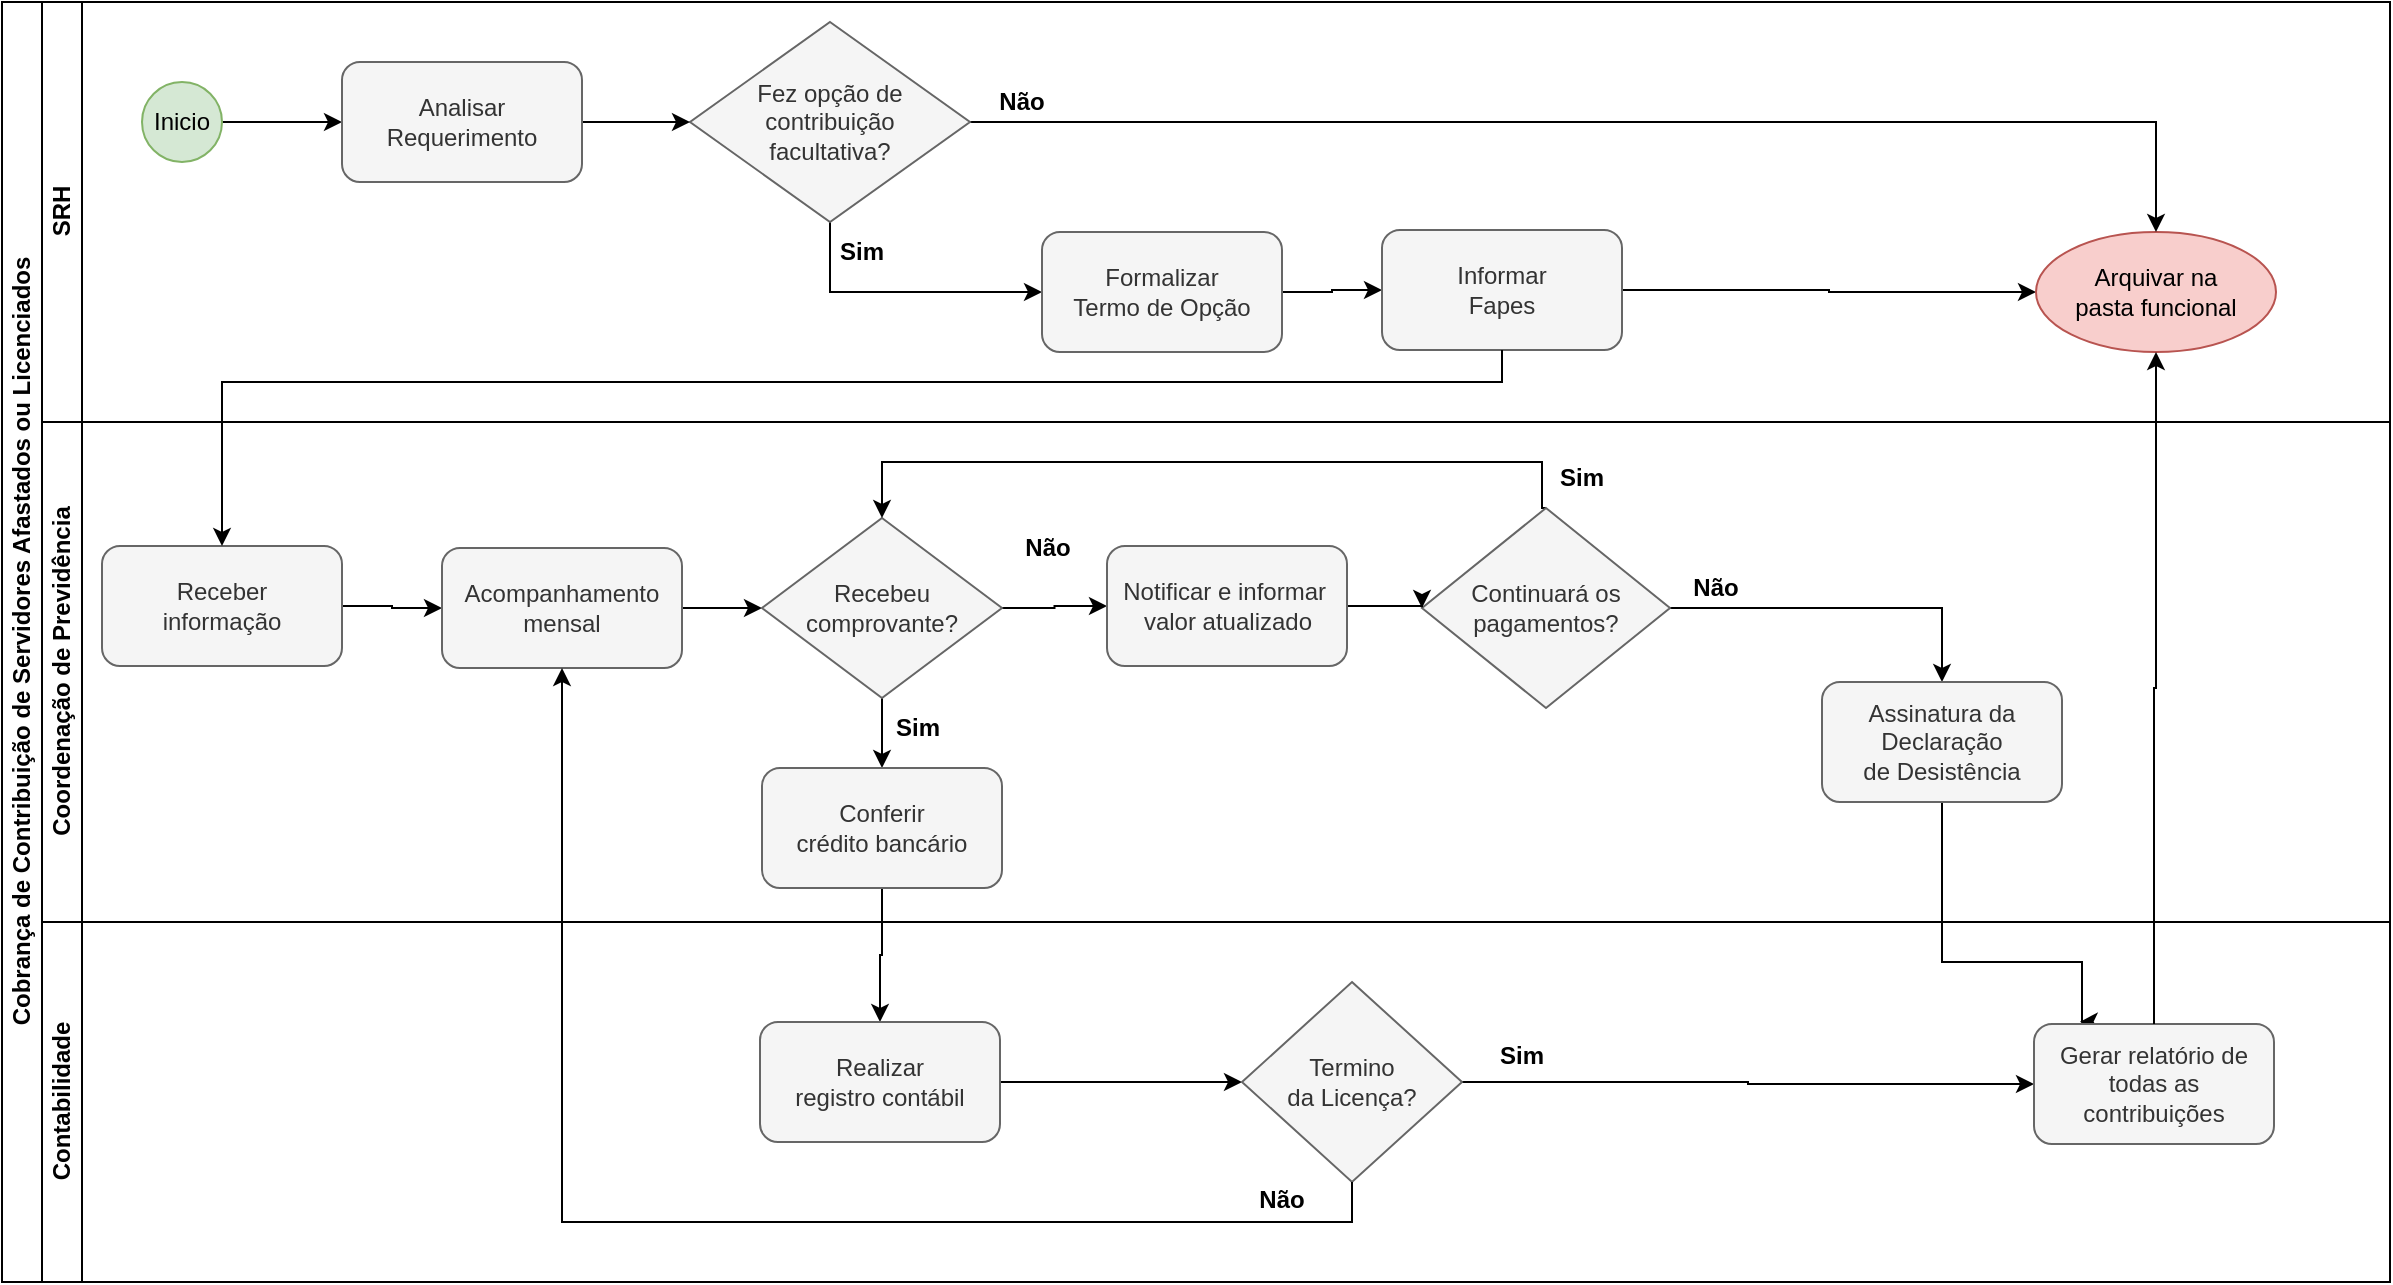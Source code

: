 <mxfile version="20.8.16" type="device"><diagram name="Página-1" id="l37Q24IVZ8yOkLSI_JN-"><mxGraphModel dx="1219" dy="722" grid="1" gridSize="10" guides="1" tooltips="1" connect="1" arrows="1" fold="1" page="1" pageScale="1" pageWidth="827" pageHeight="1169" math="0" shadow="0"><root><mxCell id="0"/><mxCell id="1" parent="0"/><mxCell id="MvxDgEqVquc-xp-ZEuq6-5" value="Cobrança de Contribuição de Servidores Afastados ou Licenciados" style="swimlane;childLayout=stackLayout;resizeParent=1;resizeParentMax=0;horizontal=0;startSize=20;horizontalStack=0;html=1;" parent="1" vertex="1"><mxGeometry y="20" width="1194" height="640" as="geometry"/></mxCell><mxCell id="MvxDgEqVquc-xp-ZEuq6-6" value="SRH" style="swimlane;startSize=20;horizontal=0;html=1;" parent="MvxDgEqVquc-xp-ZEuq6-5" vertex="1"><mxGeometry x="20" width="1174" height="210" as="geometry"/></mxCell><mxCell id="_O740W1WQojqCN1uwi9A-14" value="" style="edgeStyle=orthogonalEdgeStyle;rounded=0;orthogonalLoop=1;jettySize=auto;html=1;exitX=1;exitY=0.5;exitDx=0;exitDy=0;entryX=0;entryY=0.5;entryDx=0;entryDy=0;" parent="MvxDgEqVquc-xp-ZEuq6-6" source="GPaRFawIru3mDbflsVWZ-2" target="GPaRFawIru3mDbflsVWZ-3" edge="1"><mxGeometry relative="1" as="geometry"><mxPoint x="614" y="145.0" as="sourcePoint"/><mxPoint x="674" y="145.0" as="targetPoint"/></mxGeometry></mxCell><mxCell id="ibAVaPqfBvn6O2W5G7Kh-6" style="edgeStyle=orthogonalEdgeStyle;rounded=0;orthogonalLoop=1;jettySize=auto;html=1;exitX=1;exitY=0.5;exitDx=0;exitDy=0;" parent="MvxDgEqVquc-xp-ZEuq6-6" source="GPaRFawIru3mDbflsVWZ-3" target="_O740W1WQojqCN1uwi9A-30" edge="1"><mxGeometry relative="1" as="geometry"><mxPoint x="794" y="145.0" as="sourcePoint"/></mxGeometry></mxCell><mxCell id="_O740W1WQojqCN1uwi9A-30" value="Arquivar na &lt;br&gt;pasta funcional" style="ellipse;whiteSpace=wrap;html=1;fillColor=#f8cecc;strokeColor=#b85450;" parent="MvxDgEqVquc-xp-ZEuq6-6" vertex="1"><mxGeometry x="997" y="115" width="120" height="60" as="geometry"/></mxCell><mxCell id="p05mP-z_Fll3wxopkXUX-7" style="edgeStyle=orthogonalEdgeStyle;rounded=0;orthogonalLoop=1;jettySize=auto;html=1;entryX=0;entryY=0.5;entryDx=0;entryDy=0;exitX=0.5;exitY=1;exitDx=0;exitDy=0;" parent="MvxDgEqVquc-xp-ZEuq6-6" source="p05mP-z_Fll3wxopkXUX-1" target="GPaRFawIru3mDbflsVWZ-2" edge="1"><mxGeometry relative="1" as="geometry"><Array as="points"><mxPoint x="394" y="145"/></Array><mxPoint x="494" y="145.0" as="targetPoint"/></mxGeometry></mxCell><mxCell id="ibAVaPqfBvn6O2W5G7Kh-2" style="edgeStyle=orthogonalEdgeStyle;rounded=0;orthogonalLoop=1;jettySize=auto;html=1;entryX=0.5;entryY=0;entryDx=0;entryDy=0;" parent="MvxDgEqVquc-xp-ZEuq6-6" source="p05mP-z_Fll3wxopkXUX-1" target="_O740W1WQojqCN1uwi9A-30" edge="1"><mxGeometry relative="1" as="geometry"/></mxCell><mxCell id="p05mP-z_Fll3wxopkXUX-1" value="Fez opção de contribuição &lt;br&gt;facultativa?" style="rhombus;whiteSpace=wrap;html=1;fillColor=#f5f5f5;fontColor=#333333;strokeColor=#666666;" parent="MvxDgEqVquc-xp-ZEuq6-6" vertex="1"><mxGeometry x="324" y="10" width="140" height="100" as="geometry"/></mxCell><mxCell id="p05mP-z_Fll3wxopkXUX-5" value="Sim" style="text;html=1;strokeColor=none;fillColor=none;align=center;verticalAlign=middle;whiteSpace=wrap;rounded=0;fontStyle=1" parent="MvxDgEqVquc-xp-ZEuq6-6" vertex="1"><mxGeometry x="380" y="110" width="60" height="30" as="geometry"/></mxCell><mxCell id="p05mP-z_Fll3wxopkXUX-6" value="Não" style="text;html=1;strokeColor=none;fillColor=none;align=center;verticalAlign=middle;whiteSpace=wrap;rounded=0;fontStyle=1" parent="MvxDgEqVquc-xp-ZEuq6-6" vertex="1"><mxGeometry x="460" y="35" width="60" height="30" as="geometry"/></mxCell><mxCell id="ibAVaPqfBvn6O2W5G7Kh-5" style="edgeStyle=orthogonalEdgeStyle;rounded=0;orthogonalLoop=1;jettySize=auto;html=1;exitX=1;exitY=0.5;exitDx=0;exitDy=0;" parent="MvxDgEqVquc-xp-ZEuq6-6" source="GPaRFawIru3mDbflsVWZ-1" target="p05mP-z_Fll3wxopkXUX-1" edge="1"><mxGeometry relative="1" as="geometry"><mxPoint x="270.0" y="60.0" as="sourcePoint"/></mxGeometry></mxCell><mxCell id="WtTpapt_qHFoxVLakC_b-2" style="edgeStyle=orthogonalEdgeStyle;rounded=0;orthogonalLoop=1;jettySize=auto;html=1;entryX=0;entryY=0.5;entryDx=0;entryDy=0;" parent="MvxDgEqVquc-xp-ZEuq6-6" source="WtTpapt_qHFoxVLakC_b-1" target="GPaRFawIru3mDbflsVWZ-1" edge="1"><mxGeometry relative="1" as="geometry"><mxPoint x="150.0" y="60.0" as="targetPoint"/></mxGeometry></mxCell><mxCell id="WtTpapt_qHFoxVLakC_b-1" value="Inicio" style="ellipse;whiteSpace=wrap;html=1;aspect=fixed;fillColor=#d5e8d4;strokeColor=#82b366;" parent="MvxDgEqVquc-xp-ZEuq6-6" vertex="1"><mxGeometry x="50" y="40" width="40" height="40" as="geometry"/></mxCell><mxCell id="GPaRFawIru3mDbflsVWZ-1" value="Analisar Requerimento" style="rounded=1;whiteSpace=wrap;html=1;strokeWidth=1;fillColor=#f5f5f5;fontColor=#333333;strokeColor=#666666;" vertex="1" parent="MvxDgEqVquc-xp-ZEuq6-6"><mxGeometry x="150" y="30" width="120" height="60" as="geometry"/></mxCell><mxCell id="GPaRFawIru3mDbflsVWZ-2" value="Formalizar&lt;br style=&quot;border-color: var(--border-color);&quot;&gt;Termo de Opção" style="rounded=1;whiteSpace=wrap;html=1;strokeWidth=1;fillColor=#f5f5f5;fontColor=#333333;strokeColor=#666666;" vertex="1" parent="MvxDgEqVquc-xp-ZEuq6-6"><mxGeometry x="500" y="115" width="120" height="60" as="geometry"/></mxCell><mxCell id="GPaRFawIru3mDbflsVWZ-3" value="Informar&lt;br style=&quot;border-color: var(--border-color);&quot;&gt;Fapes" style="rounded=1;whiteSpace=wrap;html=1;strokeWidth=1;fillColor=#f5f5f5;fontColor=#333333;strokeColor=#666666;" vertex="1" parent="MvxDgEqVquc-xp-ZEuq6-6"><mxGeometry x="670" y="114" width="120" height="60" as="geometry"/></mxCell><mxCell id="_O740W1WQojqCN1uwi9A-23" style="edgeStyle=orthogonalEdgeStyle;rounded=0;orthogonalLoop=1;jettySize=auto;html=1;entryX=0.5;entryY=0;entryDx=0;entryDy=0;exitX=0.5;exitY=1;exitDx=0;exitDy=0;" parent="MvxDgEqVquc-xp-ZEuq6-5" source="GPaRFawIru3mDbflsVWZ-10" target="GPaRFawIru3mDbflsVWZ-9" edge="1"><mxGeometry relative="1" as="geometry"><mxPoint x="440.0" y="450" as="sourcePoint"/><mxPoint x="440.0" y="510" as="targetPoint"/></mxGeometry></mxCell><mxCell id="p05mP-z_Fll3wxopkXUX-15" style="rounded=0;orthogonalLoop=1;jettySize=auto;html=1;exitX=0.5;exitY=1;exitDx=0;exitDy=0;edgeStyle=orthogonalEdgeStyle;entryX=0.191;entryY=-0.018;entryDx=0;entryDy=0;entryPerimeter=0;" parent="MvxDgEqVquc-xp-ZEuq6-5" source="GPaRFawIru3mDbflsVWZ-7" target="GPaRFawIru3mDbflsVWZ-8" edge="1"><mxGeometry relative="1" as="geometry"><Array as="points"><mxPoint x="970" y="480"/><mxPoint x="1040" y="480"/><mxPoint x="1040" y="510"/></Array><mxPoint x="975.5" y="397.5" as="sourcePoint"/><mxPoint x="1022.523" y="518.855" as="targetPoint"/></mxGeometry></mxCell><mxCell id="MvxDgEqVquc-xp-ZEuq6-8" value="Coordenação de Previdência" style="swimlane;startSize=20;horizontal=0;html=1;" parent="MvxDgEqVquc-xp-ZEuq6-5" vertex="1"><mxGeometry x="20" y="210" width="1174" height="250" as="geometry"><mxRectangle x="20" y="240" width="460" height="30" as="alternateBounds"/></mxGeometry></mxCell><mxCell id="_O740W1WQojqCN1uwi9A-42" style="edgeStyle=orthogonalEdgeStyle;rounded=0;orthogonalLoop=1;jettySize=auto;html=1;exitX=1;exitY=0.5;exitDx=0;exitDy=0;" parent="MvxDgEqVquc-xp-ZEuq6-8" source="GPaRFawIru3mDbflsVWZ-5" target="_O740W1WQojqCN1uwi9A-40" edge="1"><mxGeometry relative="1" as="geometry"><mxPoint x="320.0" y="93" as="sourcePoint"/></mxGeometry></mxCell><mxCell id="_O740W1WQojqCN1uwi9A-41" style="edgeStyle=orthogonalEdgeStyle;rounded=0;orthogonalLoop=1;jettySize=auto;html=1;entryX=0.5;entryY=0;entryDx=0;entryDy=0;" parent="MvxDgEqVquc-xp-ZEuq6-8" source="_O740W1WQojqCN1uwi9A-40" target="GPaRFawIru3mDbflsVWZ-10" edge="1"><mxGeometry relative="1" as="geometry"><mxPoint x="420.0" y="180" as="targetPoint"/></mxGeometry></mxCell><mxCell id="ibAVaPqfBvn6O2W5G7Kh-9" style="edgeStyle=orthogonalEdgeStyle;rounded=0;orthogonalLoop=1;jettySize=auto;html=1;entryX=0;entryY=0.5;entryDx=0;entryDy=0;" parent="MvxDgEqVquc-xp-ZEuq6-8" source="_O740W1WQojqCN1uwi9A-40" target="GPaRFawIru3mDbflsVWZ-6" edge="1"><mxGeometry relative="1" as="geometry"><mxPoint x="532.5" y="92.471" as="targetPoint"/></mxGeometry></mxCell><mxCell id="_O740W1WQojqCN1uwi9A-40" value="Recebeu comprovante?" style="rhombus;whiteSpace=wrap;html=1;fillColor=#f5f5f5;fontColor=#333333;strokeColor=#666666;" parent="MvxDgEqVquc-xp-ZEuq6-8" vertex="1"><mxGeometry x="360" y="48" width="120" height="90" as="geometry"/></mxCell><mxCell id="_O740W1WQojqCN1uwi9A-44" value="Sim" style="text;html=1;strokeColor=none;fillColor=none;align=center;verticalAlign=middle;whiteSpace=wrap;rounded=0;fontStyle=1" parent="MvxDgEqVquc-xp-ZEuq6-8" vertex="1"><mxGeometry x="407.5" y="138" width="60" height="30" as="geometry"/></mxCell><mxCell id="_O740W1WQojqCN1uwi9A-45" value="Não" style="text;html=1;strokeColor=none;fillColor=none;align=center;verticalAlign=middle;whiteSpace=wrap;rounded=0;fontStyle=1" parent="MvxDgEqVquc-xp-ZEuq6-8" vertex="1"><mxGeometry x="472.5" y="48" width="60" height="30" as="geometry"/></mxCell><mxCell id="ibAVaPqfBvn6O2W5G7Kh-7" style="edgeStyle=orthogonalEdgeStyle;rounded=0;orthogonalLoop=1;jettySize=auto;html=1;exitX=1;exitY=0.5;exitDx=0;exitDy=0;entryX=0;entryY=0.5;entryDx=0;entryDy=0;" parent="MvxDgEqVquc-xp-ZEuq6-8" source="GPaRFawIru3mDbflsVWZ-4" target="GPaRFawIru3mDbflsVWZ-5" edge="1"><mxGeometry relative="1" as="geometry"><mxPoint x="150.0" y="93" as="sourcePoint"/><mxPoint x="200.0" y="93.059" as="targetPoint"/></mxGeometry></mxCell><mxCell id="p05mP-z_Fll3wxopkXUX-14" style="edgeStyle=orthogonalEdgeStyle;rounded=0;orthogonalLoop=1;jettySize=auto;html=1;entryX=0.5;entryY=0;entryDx=0;entryDy=0;" parent="MvxDgEqVquc-xp-ZEuq6-8" source="p05mP-z_Fll3wxopkXUX-11" target="GPaRFawIru3mDbflsVWZ-7" edge="1"><mxGeometry relative="1" as="geometry"><mxPoint x="955.5" y="117.5" as="targetPoint"/></mxGeometry></mxCell><mxCell id="ibAVaPqfBvn6O2W5G7Kh-13" style="edgeStyle=orthogonalEdgeStyle;rounded=0;orthogonalLoop=1;jettySize=auto;html=1;entryX=0.5;entryY=0;entryDx=0;entryDy=0;exitX=0.5;exitY=0;exitDx=0;exitDy=0;" parent="MvxDgEqVquc-xp-ZEuq6-8" source="p05mP-z_Fll3wxopkXUX-11" target="_O740W1WQojqCN1uwi9A-40" edge="1"><mxGeometry relative="1" as="geometry"><Array as="points"><mxPoint x="750" y="43"/><mxPoint x="750" y="20"/><mxPoint x="420" y="20"/></Array></mxGeometry></mxCell><mxCell id="p05mP-z_Fll3wxopkXUX-11" value="Continuará os&lt;br&gt;pagamentos?" style="rhombus;whiteSpace=wrap;html=1;fillColor=#f5f5f5;strokeColor=#666666;fontColor=#333333;" parent="MvxDgEqVquc-xp-ZEuq6-8" vertex="1"><mxGeometry x="690" y="43" width="124" height="100" as="geometry"/></mxCell><mxCell id="ibAVaPqfBvn6O2W5G7Kh-10" style="edgeStyle=orthogonalEdgeStyle;rounded=0;orthogonalLoop=1;jettySize=auto;html=1;entryX=0;entryY=0.5;entryDx=0;entryDy=0;exitX=1;exitY=0.5;exitDx=0;exitDy=0;" parent="MvxDgEqVquc-xp-ZEuq6-8" source="GPaRFawIru3mDbflsVWZ-6" target="p05mP-z_Fll3wxopkXUX-11" edge="1"><mxGeometry relative="1" as="geometry"><mxPoint x="650" y="93" as="sourcePoint"/></mxGeometry></mxCell><mxCell id="ibAVaPqfBvn6O2W5G7Kh-11" value="Não" style="text;html=1;strokeColor=none;fillColor=none;align=center;verticalAlign=middle;whiteSpace=wrap;rounded=0;fontStyle=1" parent="MvxDgEqVquc-xp-ZEuq6-8" vertex="1"><mxGeometry x="807" y="68" width="60" height="30" as="geometry"/></mxCell><mxCell id="ibAVaPqfBvn6O2W5G7Kh-12" value="Sim" style="text;html=1;strokeColor=none;fillColor=none;align=center;verticalAlign=middle;whiteSpace=wrap;rounded=0;fontStyle=1" parent="MvxDgEqVquc-xp-ZEuq6-8" vertex="1"><mxGeometry x="740" y="13" width="60" height="30" as="geometry"/></mxCell><mxCell id="GPaRFawIru3mDbflsVWZ-4" value="Receber&lt;br style=&quot;border-color: var(--border-color);&quot;&gt;informação" style="rounded=1;whiteSpace=wrap;html=1;strokeWidth=1;fillColor=#f5f5f5;fontColor=#333333;strokeColor=#666666;" vertex="1" parent="MvxDgEqVquc-xp-ZEuq6-8"><mxGeometry x="30" y="62" width="120" height="60" as="geometry"/></mxCell><mxCell id="GPaRFawIru3mDbflsVWZ-5" value="Acompanhamento&lt;br style=&quot;border-color: var(--border-color);&quot;&gt;mensal" style="rounded=1;whiteSpace=wrap;html=1;strokeWidth=1;fillColor=#f5f5f5;fontColor=#333333;strokeColor=#666666;" vertex="1" parent="MvxDgEqVquc-xp-ZEuq6-8"><mxGeometry x="200" y="63" width="120" height="60" as="geometry"/></mxCell><mxCell id="GPaRFawIru3mDbflsVWZ-6" value="Notificar e informar&amp;nbsp;&lt;br style=&quot;border-color: var(--border-color);&quot;&gt;valor atualizado" style="rounded=1;whiteSpace=wrap;html=1;strokeWidth=1;fillColor=#f5f5f5;fontColor=#333333;strokeColor=#666666;" vertex="1" parent="MvxDgEqVquc-xp-ZEuq6-8"><mxGeometry x="532.5" y="62" width="120" height="60" as="geometry"/></mxCell><mxCell id="GPaRFawIru3mDbflsVWZ-7" value="Assinatura da&lt;br style=&quot;border-color: var(--border-color);&quot;&gt;Declaração&lt;br style=&quot;border-color: var(--border-color);&quot;&gt;de Desistência" style="rounded=1;whiteSpace=wrap;html=1;strokeWidth=1;fillColor=#f5f5f5;fontColor=#333333;strokeColor=#666666;" vertex="1" parent="MvxDgEqVquc-xp-ZEuq6-8"><mxGeometry x="890" y="130" width="120" height="60" as="geometry"/></mxCell><mxCell id="GPaRFawIru3mDbflsVWZ-10" value="Conferir&lt;br style=&quot;border-color: var(--border-color);&quot;&gt;crédito bancário" style="rounded=1;whiteSpace=wrap;html=1;strokeWidth=1;fillColor=#f5f5f5;fontColor=#333333;strokeColor=#666666;" vertex="1" parent="MvxDgEqVquc-xp-ZEuq6-8"><mxGeometry x="360" y="173" width="120" height="60" as="geometry"/></mxCell><mxCell id="MvxDgEqVquc-xp-ZEuq6-12" value="Contabilidade" style="swimlane;startSize=20;horizontal=0;html=1;" parent="MvxDgEqVquc-xp-ZEuq6-5" vertex="1"><mxGeometry x="20" y="460" width="1174" height="180" as="geometry"/></mxCell><mxCell id="ibAVaPqfBvn6O2W5G7Kh-14" style="edgeStyle=orthogonalEdgeStyle;rounded=0;orthogonalLoop=1;jettySize=auto;html=1;entryX=0;entryY=0.5;entryDx=0;entryDy=0;exitX=1;exitY=0.5;exitDx=0;exitDy=0;" parent="MvxDgEqVquc-xp-ZEuq6-12" source="GPaRFawIru3mDbflsVWZ-9" target="_O740W1WQojqCN1uwi9A-35" edge="1"><mxGeometry relative="1" as="geometry"><mxPoint x="480.0" y="80" as="sourcePoint"/></mxGeometry></mxCell><mxCell id="_O740W1WQojqCN1uwi9A-34" value="Sim" style="text;html=1;strokeColor=none;fillColor=none;align=center;verticalAlign=middle;whiteSpace=wrap;rounded=0;fontStyle=1" parent="MvxDgEqVquc-xp-ZEuq6-12" vertex="1"><mxGeometry x="710" y="52" width="60" height="30" as="geometry"/></mxCell><mxCell id="ibAVaPqfBvn6O2W5G7Kh-15" style="edgeStyle=orthogonalEdgeStyle;rounded=0;orthogonalLoop=1;jettySize=auto;html=1;entryX=0;entryY=0.5;entryDx=0;entryDy=0;" parent="MvxDgEqVquc-xp-ZEuq6-12" source="_O740W1WQojqCN1uwi9A-35" target="GPaRFawIru3mDbflsVWZ-8" edge="1"><mxGeometry relative="1" as="geometry"><mxPoint x="980" y="80" as="targetPoint"/></mxGeometry></mxCell><mxCell id="_O740W1WQojqCN1uwi9A-35" value="Termino &lt;br&gt;da Licença?" style="rhombus;whiteSpace=wrap;html=1;fillColor=#f5f5f5;fontColor=#333333;strokeColor=#666666;" parent="MvxDgEqVquc-xp-ZEuq6-12" vertex="1"><mxGeometry x="600" y="30" width="110" height="100" as="geometry"/></mxCell><mxCell id="ibAVaPqfBvn6O2W5G7Kh-17" value="Não" style="text;html=1;strokeColor=none;fillColor=none;align=center;verticalAlign=middle;whiteSpace=wrap;rounded=0;fontStyle=1" parent="MvxDgEqVquc-xp-ZEuq6-12" vertex="1"><mxGeometry x="590" y="124" width="60" height="30" as="geometry"/></mxCell><mxCell id="GPaRFawIru3mDbflsVWZ-8" value="Gerar relatório de&lt;br style=&quot;border-color: var(--border-color);&quot;&gt;todas as contribuições" style="rounded=1;whiteSpace=wrap;html=1;strokeWidth=1;fillColor=#f5f5f5;fontColor=#333333;strokeColor=#666666;" vertex="1" parent="MvxDgEqVquc-xp-ZEuq6-12"><mxGeometry x="996" y="51" width="120" height="60" as="geometry"/></mxCell><mxCell id="GPaRFawIru3mDbflsVWZ-9" value="Realizar&lt;br style=&quot;border-color: var(--border-color);&quot;&gt;registro contábil" style="rounded=1;whiteSpace=wrap;html=1;strokeWidth=1;fillColor=#f5f5f5;fontColor=#333333;strokeColor=#666666;" vertex="1" parent="MvxDgEqVquc-xp-ZEuq6-12"><mxGeometry x="359" y="50" width="120" height="60" as="geometry"/></mxCell><mxCell id="_O740W1WQojqCN1uwi9A-31" value="" style="edgeStyle=orthogonalEdgeStyle;rounded=0;orthogonalLoop=1;jettySize=auto;html=1;exitX=0.5;exitY=0;exitDx=0;exitDy=0;" parent="MvxDgEqVquc-xp-ZEuq6-5" source="GPaRFawIru3mDbflsVWZ-8" target="_O740W1WQojqCN1uwi9A-30" edge="1"><mxGeometry relative="1" as="geometry"><mxPoint x="1077.5" y="510" as="sourcePoint"/></mxGeometry></mxCell><mxCell id="p05mP-z_Fll3wxopkXUX-9" style="edgeStyle=orthogonalEdgeStyle;rounded=0;orthogonalLoop=1;jettySize=auto;html=1;entryX=0.5;entryY=0;entryDx=0;entryDy=0;exitX=0.5;exitY=1;exitDx=0;exitDy=0;" parent="MvxDgEqVquc-xp-ZEuq6-5" source="GPaRFawIru3mDbflsVWZ-3" target="GPaRFawIru3mDbflsVWZ-4" edge="1"><mxGeometry relative="1" as="geometry"><Array as="points"><mxPoint x="750" y="190"/><mxPoint x="110" y="190"/></Array><mxPoint x="754" y="175" as="sourcePoint"/><mxPoint x="110.0" y="273" as="targetPoint"/></mxGeometry></mxCell><mxCell id="ibAVaPqfBvn6O2W5G7Kh-16" style="edgeStyle=orthogonalEdgeStyle;rounded=0;orthogonalLoop=1;jettySize=auto;html=1;entryX=0.5;entryY=1;entryDx=0;entryDy=0;" parent="MvxDgEqVquc-xp-ZEuq6-5" source="_O740W1WQojqCN1uwi9A-35" target="GPaRFawIru3mDbflsVWZ-5" edge="1"><mxGeometry relative="1" as="geometry"><Array as="points"><mxPoint x="675" y="610"/><mxPoint x="280" y="610"/></Array><mxPoint x="280" y="360" as="targetPoint"/></mxGeometry></mxCell></root></mxGraphModel></diagram></mxfile>